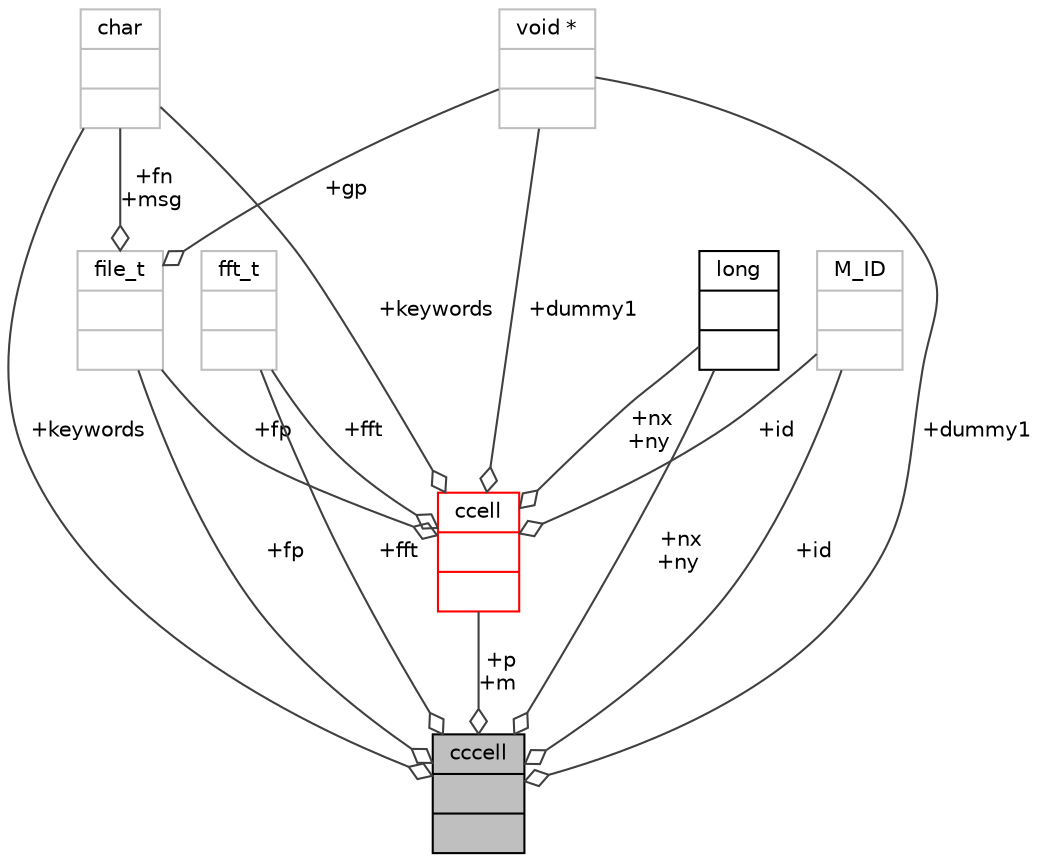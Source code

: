 digraph "cccell"
{
 // INTERACTIVE_SVG=YES
  bgcolor="transparent";
  edge [fontname="Helvetica",fontsize="10",labelfontname="Helvetica",labelfontsize="10"];
  node [fontname="Helvetica",fontsize="10",shape=record];
  Node284 [label="{cccell\n||}",height=0.2,width=0.4,color="black", fillcolor="grey75", style="filled", fontcolor="black"];
  Node285 -> Node284 [color="grey25",fontsize="10",style="solid",label=" +fp" ,arrowhead="odiamond",fontname="Helvetica"];
  Node285 [label="{file_t\n||}",height=0.2,width=0.4,color="grey75"];
  Node286 -> Node285 [color="grey25",fontsize="10",style="solid",label=" +fn\n+msg" ,arrowhead="odiamond",fontname="Helvetica"];
  Node286 [label="{char\n||}",height=0.2,width=0.4,color="grey75"];
  Node288 -> Node285 [color="grey25",fontsize="10",style="solid",label=" +gp" ,arrowhead="odiamond",fontname="Helvetica"];
  Node288 [label="{void *\n||}",height=0.2,width=0.4,color="grey75"];
  Node289 -> Node284 [color="grey25",fontsize="10",style="solid",label=" +fft" ,arrowhead="odiamond",fontname="Helvetica"];
  Node289 [label="{fft_t\n||}",height=0.2,width=0.4,color="grey75"];
  Node286 -> Node284 [color="grey25",fontsize="10",style="solid",label=" +keywords" ,arrowhead="odiamond",fontname="Helvetica"];
  Node292 -> Node284 [color="grey25",fontsize="10",style="solid",label=" +nx\n+ny" ,arrowhead="odiamond",fontname="Helvetica"];
  Node292 [label="{long\n||}",height=0.2,width=0.4,color="black",URL="$classlong.html"];
  Node293 -> Node284 [color="grey25",fontsize="10",style="solid",label=" +id" ,arrowhead="odiamond",fontname="Helvetica"];
  Node293 [label="{M_ID\n||}",height=0.2,width=0.4,color="grey75"];
  Node288 -> Node284 [color="grey25",fontsize="10",style="solid",label=" +dummy1" ,arrowhead="odiamond",fontname="Helvetica"];
  Node294 -> Node284 [color="grey25",fontsize="10",style="solid",label=" +p\n+m" ,arrowhead="odiamond",fontname="Helvetica"];
  Node294 [label="{ccell\n||}",height=0.2,width=0.4,color="red",URL="$type_8h.html#structccell"];
  Node285 -> Node294 [color="grey25",fontsize="10",style="solid",label=" +fp" ,arrowhead="odiamond",fontname="Helvetica"];
  Node289 -> Node294 [color="grey25",fontsize="10",style="solid",label=" +fft" ,arrowhead="odiamond",fontname="Helvetica"];
  Node286 -> Node294 [color="grey25",fontsize="10",style="solid",label=" +keywords" ,arrowhead="odiamond",fontname="Helvetica"];
  Node292 -> Node294 [color="grey25",fontsize="10",style="solid",label=" +nx\n+ny" ,arrowhead="odiamond",fontname="Helvetica"];
  Node293 -> Node294 [color="grey25",fontsize="10",style="solid",label=" +id" ,arrowhead="odiamond",fontname="Helvetica"];
  Node288 -> Node294 [color="grey25",fontsize="10",style="solid",label=" +dummy1" ,arrowhead="odiamond",fontname="Helvetica"];
}
